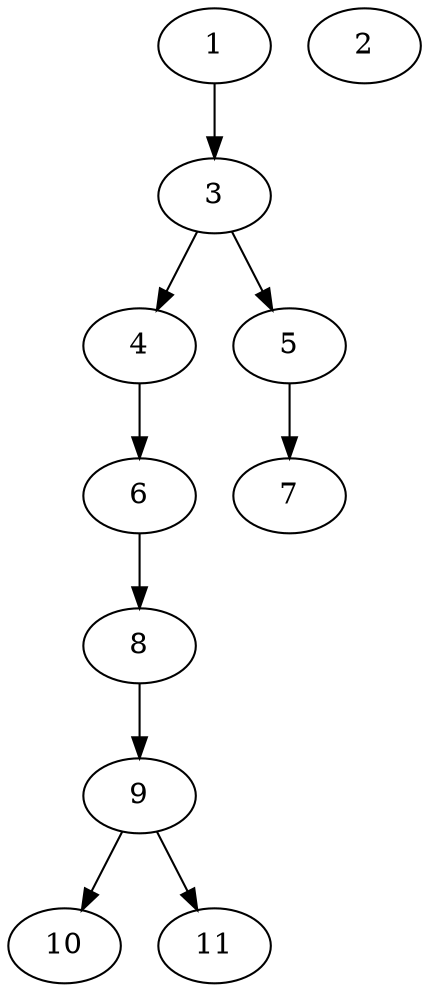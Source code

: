 // DAG (tier=1-easy, mode=compute, n=11, ccr=0.255, fat=0.362, density=0.367, regular=0.633, jump=0.048, mindata=262144, maxdata=2097152)
// DAG automatically generated by daggen at Sun Aug 24 16:33:32 2025
// /home/ermia/Project/Environments/daggen/bin/daggen --dot --ccr 0.255 --fat 0.362 --regular 0.633 --density 0.367 --jump 0.048 --mindata 262144 --maxdata 2097152 -n 11 
digraph G {
  1 [size="48759975258120", alpha="0.12", expect_size="24379987629060"]
  1 -> 3 [size ="947040288768"]
  2 [size="854402275987744", alpha="0.14", expect_size="427201137993872"]
  3 [size="42273239565600", alpha="0.18", expect_size="21136619782800"]
  3 -> 4 [size ="1932735283200"]
  3 -> 5 [size ="1932735283200"]
  4 [size="685345119292882944", alpha="0.09", expect_size="342672559646441472"]
  4 -> 6 [size ="6218651271168"]
  5 [size="933066649245688", alpha="0.06", expect_size="466533324622844"]
  5 -> 7 [size ="32127101960192"]
  6 [size="5406700622583955456", alpha="0.06", expect_size="2703350311291977728"]
  6 -> 8 [size ="24644019027968"]
  7 [size="36748630153355096", alpha="0.10", expect_size="18374315076677548"]
  8 [size="971764187684852", alpha="0.17", expect_size="485882093842426"]
  8 -> 9 [size ="24932419371008"]
  9 [size="650146095996862464", alpha="0.19", expect_size="325073047998431232"]
  9 -> 10 [size ="6003860963328"]
  9 -> 11 [size ="6003860963328"]
  10 [size="6448764044219074", alpha="0.06", expect_size="3224382022109537"]
  11 [size="3643035694622158", alpha="0.09", expect_size="1821517847311079"]
}